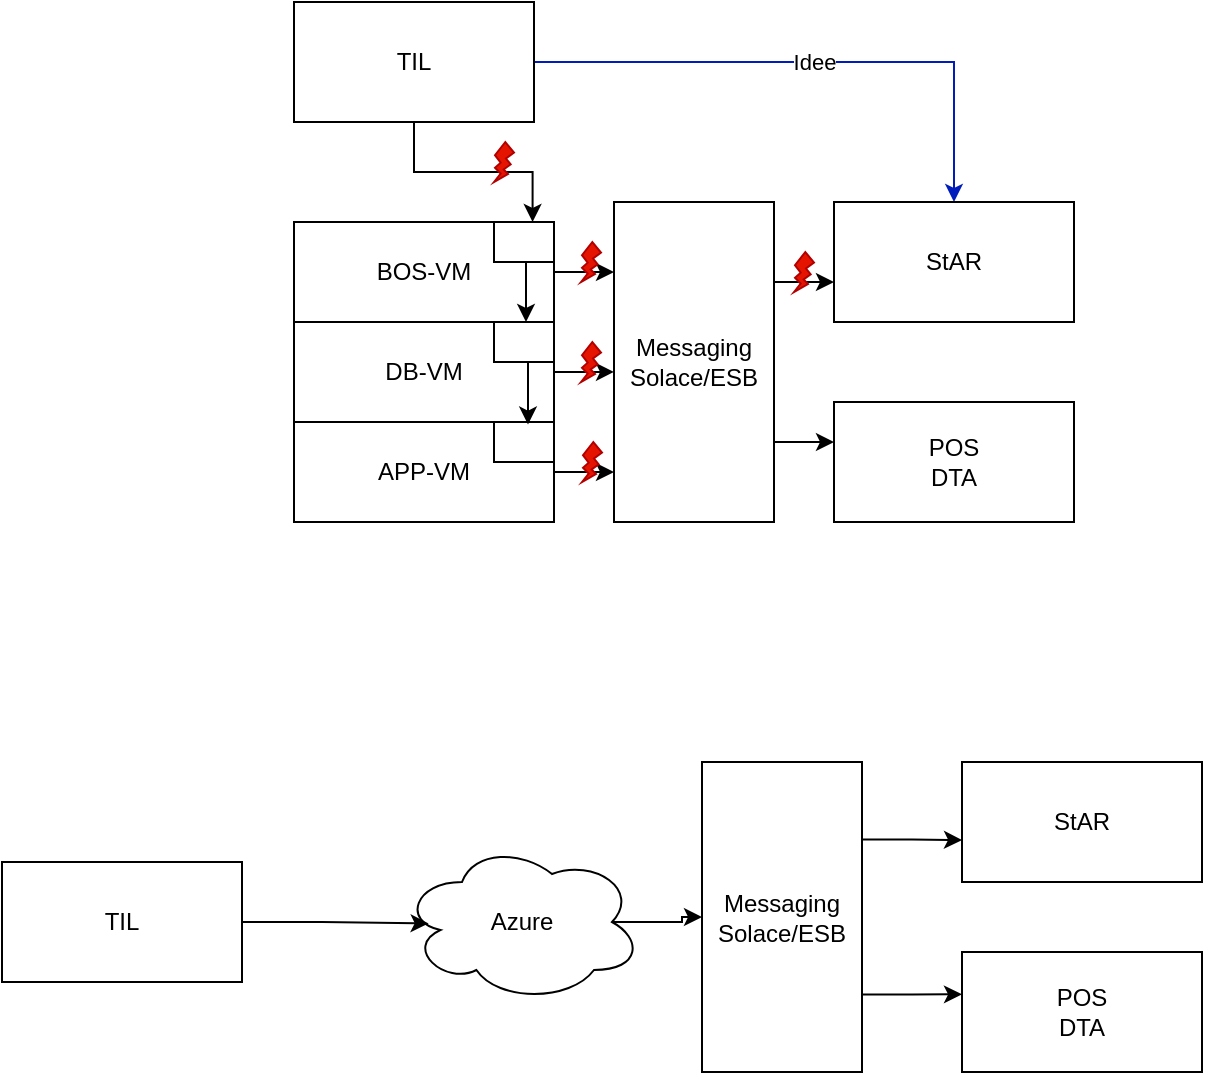 <mxfile version="26.0.11">
  <diagram name="Seite-1" id="C6WgZkoz-ZEp_tHASAhX">
    <mxGraphModel dx="1195" dy="652" grid="1" gridSize="10" guides="1" tooltips="1" connect="1" arrows="1" fold="1" page="1" pageScale="1" pageWidth="827" pageHeight="1169" math="0" shadow="0">
      <root>
        <mxCell id="0" />
        <mxCell id="1" parent="0" />
        <mxCell id="VjXBciip0qfrGZBUDBGU-6" value="Idee" style="edgeStyle=orthogonalEdgeStyle;rounded=0;orthogonalLoop=1;jettySize=auto;html=1;exitX=1;exitY=0.5;exitDx=0;exitDy=0;entryX=0.5;entryY=0;entryDx=0;entryDy=0;fillColor=#0050ef;strokeColor=#001DBC;" edge="1" parent="1" source="VjXBciip0qfrGZBUDBGU-1" target="VjXBciip0qfrGZBUDBGU-7">
          <mxGeometry relative="1" as="geometry">
            <mxPoint x="590" y="240" as="targetPoint" />
          </mxGeometry>
        </mxCell>
        <mxCell id="VjXBciip0qfrGZBUDBGU-1" value="TIL" style="rounded=0;whiteSpace=wrap;html=1;" vertex="1" parent="1">
          <mxGeometry x="260" y="140" width="120" height="60" as="geometry" />
        </mxCell>
        <mxCell id="VjXBciip0qfrGZBUDBGU-2" value="BOS-VM" style="rounded=0;whiteSpace=wrap;html=1;" vertex="1" parent="1">
          <mxGeometry x="260" y="250" width="130" height="50" as="geometry" />
        </mxCell>
        <mxCell id="VjXBciip0qfrGZBUDBGU-3" value="DB-VM" style="rounded=0;whiteSpace=wrap;html=1;" vertex="1" parent="1">
          <mxGeometry x="260" y="300" width="130" height="50" as="geometry" />
        </mxCell>
        <mxCell id="VjXBciip0qfrGZBUDBGU-4" value="APP-VM" style="rounded=0;whiteSpace=wrap;html=1;" vertex="1" parent="1">
          <mxGeometry x="260" y="350" width="130" height="50" as="geometry" />
        </mxCell>
        <mxCell id="VjXBciip0qfrGZBUDBGU-7" value="StAR" style="whiteSpace=wrap;html=1;" vertex="1" parent="1">
          <mxGeometry x="530" y="240" width="120" height="60" as="geometry" />
        </mxCell>
        <mxCell id="VjXBciip0qfrGZBUDBGU-8" value="&lt;div&gt;Messaging&lt;/div&gt;&lt;div&gt;Solace/ESB&lt;br&gt;&lt;/div&gt;" style="rounded=0;whiteSpace=wrap;html=1;" vertex="1" parent="1">
          <mxGeometry x="420" y="240" width="80" height="160" as="geometry" />
        </mxCell>
        <mxCell id="VjXBciip0qfrGZBUDBGU-10" value="&lt;div&gt;POS&lt;/div&gt;&lt;div&gt;DTA&lt;br&gt;&lt;/div&gt;" style="whiteSpace=wrap;html=1;" vertex="1" parent="1">
          <mxGeometry x="530" y="340" width="120" height="60" as="geometry" />
        </mxCell>
        <mxCell id="VjXBciip0qfrGZBUDBGU-12" value="TIL" style="rounded=0;whiteSpace=wrap;html=1;" vertex="1" parent="1">
          <mxGeometry x="114" y="570" width="120" height="60" as="geometry" />
        </mxCell>
        <mxCell id="VjXBciip0qfrGZBUDBGU-19" style="edgeStyle=orthogonalEdgeStyle;rounded=0;orthogonalLoop=1;jettySize=auto;html=1;exitX=0.875;exitY=0.5;exitDx=0;exitDy=0;exitPerimeter=0;entryX=0;entryY=0.5;entryDx=0;entryDy=0;" edge="1" parent="1" source="VjXBciip0qfrGZBUDBGU-14" target="VjXBciip0qfrGZBUDBGU-16">
          <mxGeometry relative="1" as="geometry" />
        </mxCell>
        <mxCell id="VjXBciip0qfrGZBUDBGU-14" value="Azure" style="ellipse;shape=cloud;whiteSpace=wrap;html=1;" vertex="1" parent="1">
          <mxGeometry x="314" y="560" width="120" height="80" as="geometry" />
        </mxCell>
        <mxCell id="VjXBciip0qfrGZBUDBGU-15" style="edgeStyle=orthogonalEdgeStyle;rounded=0;orthogonalLoop=1;jettySize=auto;html=1;entryX=0.111;entryY=0.509;entryDx=0;entryDy=0;entryPerimeter=0;" edge="1" parent="1" source="VjXBciip0qfrGZBUDBGU-12" target="VjXBciip0qfrGZBUDBGU-14">
          <mxGeometry relative="1" as="geometry" />
        </mxCell>
        <mxCell id="VjXBciip0qfrGZBUDBGU-16" value="&lt;div&gt;Messaging&lt;/div&gt;&lt;div&gt;Solace/ESB&lt;br&gt;&lt;/div&gt;" style="rounded=0;whiteSpace=wrap;html=1;" vertex="1" parent="1">
          <mxGeometry x="464" y="520" width="80" height="155" as="geometry" />
        </mxCell>
        <mxCell id="VjXBciip0qfrGZBUDBGU-17" value="StAR" style="whiteSpace=wrap;html=1;" vertex="1" parent="1">
          <mxGeometry x="594" y="520" width="120" height="60" as="geometry" />
        </mxCell>
        <mxCell id="VjXBciip0qfrGZBUDBGU-18" value="&lt;div&gt;POS&lt;/div&gt;&lt;div&gt;DTA&lt;br&gt;&lt;/div&gt;" style="whiteSpace=wrap;html=1;" vertex="1" parent="1">
          <mxGeometry x="594" y="615" width="120" height="60" as="geometry" />
        </mxCell>
        <mxCell id="VjXBciip0qfrGZBUDBGU-25" style="edgeStyle=orthogonalEdgeStyle;rounded=0;orthogonalLoop=1;jettySize=auto;html=1;exitX=1;exitY=0.75;exitDx=0;exitDy=0;entryX=0;entryY=0.331;entryDx=0;entryDy=0;entryPerimeter=0;" edge="1" parent="1" source="VjXBciip0qfrGZBUDBGU-8" target="VjXBciip0qfrGZBUDBGU-10">
          <mxGeometry relative="1" as="geometry" />
        </mxCell>
        <mxCell id="VjXBciip0qfrGZBUDBGU-26" style="edgeStyle=orthogonalEdgeStyle;rounded=0;orthogonalLoop=1;jettySize=auto;html=1;exitX=1;exitY=0.25;exitDx=0;exitDy=0;entryX=0;entryY=0.664;entryDx=0;entryDy=0;entryPerimeter=0;" edge="1" parent="1" source="VjXBciip0qfrGZBUDBGU-8" target="VjXBciip0qfrGZBUDBGU-7">
          <mxGeometry relative="1" as="geometry" />
        </mxCell>
        <mxCell id="VjXBciip0qfrGZBUDBGU-27" style="edgeStyle=orthogonalEdgeStyle;rounded=0;orthogonalLoop=1;jettySize=auto;html=1;exitX=1;exitY=0.25;exitDx=0;exitDy=0;entryX=0;entryY=0.65;entryDx=0;entryDy=0;entryPerimeter=0;" edge="1" parent="1" source="VjXBciip0qfrGZBUDBGU-16" target="VjXBciip0qfrGZBUDBGU-17">
          <mxGeometry relative="1" as="geometry" />
        </mxCell>
        <mxCell id="VjXBciip0qfrGZBUDBGU-28" style="edgeStyle=orthogonalEdgeStyle;rounded=0;orthogonalLoop=1;jettySize=auto;html=1;exitX=1;exitY=0.75;exitDx=0;exitDy=0;entryX=0;entryY=0.352;entryDx=0;entryDy=0;entryPerimeter=0;" edge="1" parent="1" source="VjXBciip0qfrGZBUDBGU-16" target="VjXBciip0qfrGZBUDBGU-18">
          <mxGeometry relative="1" as="geometry" />
        </mxCell>
        <mxCell id="VjXBciip0qfrGZBUDBGU-29" style="edgeStyle=orthogonalEdgeStyle;rounded=0;orthogonalLoop=1;jettySize=auto;html=1;exitX=1;exitY=0.5;exitDx=0;exitDy=0;entryX=0;entryY=0.846;entryDx=0;entryDy=0;entryPerimeter=0;" edge="1" parent="1" source="VjXBciip0qfrGZBUDBGU-4" target="VjXBciip0qfrGZBUDBGU-8">
          <mxGeometry relative="1" as="geometry" />
        </mxCell>
        <mxCell id="VjXBciip0qfrGZBUDBGU-31" style="edgeStyle=orthogonalEdgeStyle;rounded=0;orthogonalLoop=1;jettySize=auto;html=1;exitX=1;exitY=0.5;exitDx=0;exitDy=0;entryX=0;entryY=0.531;entryDx=0;entryDy=0;entryPerimeter=0;" edge="1" parent="1" source="VjXBciip0qfrGZBUDBGU-3" target="VjXBciip0qfrGZBUDBGU-8">
          <mxGeometry relative="1" as="geometry" />
        </mxCell>
        <mxCell id="VjXBciip0qfrGZBUDBGU-32" style="edgeStyle=orthogonalEdgeStyle;rounded=0;orthogonalLoop=1;jettySize=auto;html=1;exitX=1;exitY=0.5;exitDx=0;exitDy=0;entryX=0;entryY=0.221;entryDx=0;entryDy=0;entryPerimeter=0;" edge="1" parent="1" source="VjXBciip0qfrGZBUDBGU-2" target="VjXBciip0qfrGZBUDBGU-8">
          <mxGeometry relative="1" as="geometry" />
        </mxCell>
        <mxCell id="VjXBciip0qfrGZBUDBGU-33" style="edgeStyle=orthogonalEdgeStyle;rounded=0;orthogonalLoop=1;jettySize=auto;html=1;exitX=0.5;exitY=1;exitDx=0;exitDy=0;entryX=0.643;entryY=0;entryDx=0;entryDy=0;entryPerimeter=0;" edge="1" parent="1" source="VjXBciip0qfrGZBUDBGU-1" target="VjXBciip0qfrGZBUDBGU-34">
          <mxGeometry relative="1" as="geometry" />
        </mxCell>
        <mxCell id="VjXBciip0qfrGZBUDBGU-34" value="" style="rounded=0;whiteSpace=wrap;html=1;" vertex="1" parent="1">
          <mxGeometry x="360" y="250" width="30" height="20" as="geometry" />
        </mxCell>
        <mxCell id="VjXBciip0qfrGZBUDBGU-35" value="" style="rounded=0;whiteSpace=wrap;html=1;" vertex="1" parent="1">
          <mxGeometry x="360" y="300" width="30" height="20" as="geometry" />
        </mxCell>
        <mxCell id="VjXBciip0qfrGZBUDBGU-36" value="" style="rounded=0;whiteSpace=wrap;html=1;" vertex="1" parent="1">
          <mxGeometry x="360" y="350" width="30" height="20" as="geometry" />
        </mxCell>
        <mxCell id="VjXBciip0qfrGZBUDBGU-37" style="edgeStyle=orthogonalEdgeStyle;rounded=0;orthogonalLoop=1;jettySize=auto;html=1;exitX=0.5;exitY=1;exitDx=0;exitDy=0;" edge="1" parent="1" source="VjXBciip0qfrGZBUDBGU-34">
          <mxGeometry relative="1" as="geometry">
            <mxPoint x="376" y="300" as="targetPoint" />
          </mxGeometry>
        </mxCell>
        <mxCell id="VjXBciip0qfrGZBUDBGU-38" style="edgeStyle=orthogonalEdgeStyle;rounded=0;orthogonalLoop=1;jettySize=auto;html=1;exitX=0.5;exitY=1;exitDx=0;exitDy=0;entryX=0.9;entryY=1.026;entryDx=0;entryDy=0;entryPerimeter=0;" edge="1" parent="1" source="VjXBciip0qfrGZBUDBGU-35" target="VjXBciip0qfrGZBUDBGU-3">
          <mxGeometry relative="1" as="geometry" />
        </mxCell>
        <mxCell id="VjXBciip0qfrGZBUDBGU-42" value="" style="verticalLabelPosition=bottom;verticalAlign=top;html=1;shape=mxgraph.basic.flash;fillColor=#e51400;fontColor=#ffffff;strokeColor=#B20000;" vertex="1" parent="1">
          <mxGeometry x="360" y="210" width="10" height="20" as="geometry" />
        </mxCell>
        <mxCell id="VjXBciip0qfrGZBUDBGU-45" value="" style="verticalLabelPosition=bottom;verticalAlign=top;html=1;shape=mxgraph.basic.flash;fillColor=#e51400;fontColor=#ffffff;strokeColor=#B20000;" vertex="1" parent="1">
          <mxGeometry x="403.5" y="260" width="10" height="20" as="geometry" />
        </mxCell>
        <mxCell id="VjXBciip0qfrGZBUDBGU-47" value="" style="verticalLabelPosition=bottom;verticalAlign=top;html=1;shape=mxgraph.basic.flash;fillColor=#e51400;fontColor=#ffffff;strokeColor=#B20000;" vertex="1" parent="1">
          <mxGeometry x="510" y="265" width="10" height="20" as="geometry" />
        </mxCell>
        <mxCell id="VjXBciip0qfrGZBUDBGU-48" value="" style="verticalLabelPosition=bottom;verticalAlign=top;html=1;shape=mxgraph.basic.flash;fillColor=#e51400;fontColor=#ffffff;strokeColor=#B20000;" vertex="1" parent="1">
          <mxGeometry x="403.5" y="310" width="10" height="20" as="geometry" />
        </mxCell>
        <mxCell id="VjXBciip0qfrGZBUDBGU-49" value="" style="verticalLabelPosition=bottom;verticalAlign=top;html=1;shape=mxgraph.basic.flash;fillColor=#e51400;fontColor=#ffffff;strokeColor=#B20000;" vertex="1" parent="1">
          <mxGeometry x="404" y="360" width="10" height="20" as="geometry" />
        </mxCell>
      </root>
    </mxGraphModel>
  </diagram>
</mxfile>
